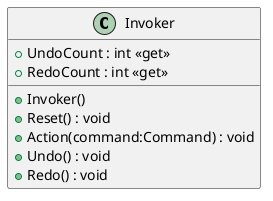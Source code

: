 @startuml
class Invoker {
    + UndoCount : int <<get>>
    + RedoCount : int <<get>>
    + Invoker()
    + Reset() : void
    + Action(command:Command) : void
    + Undo() : void
    + Redo() : void
}
@enduml
